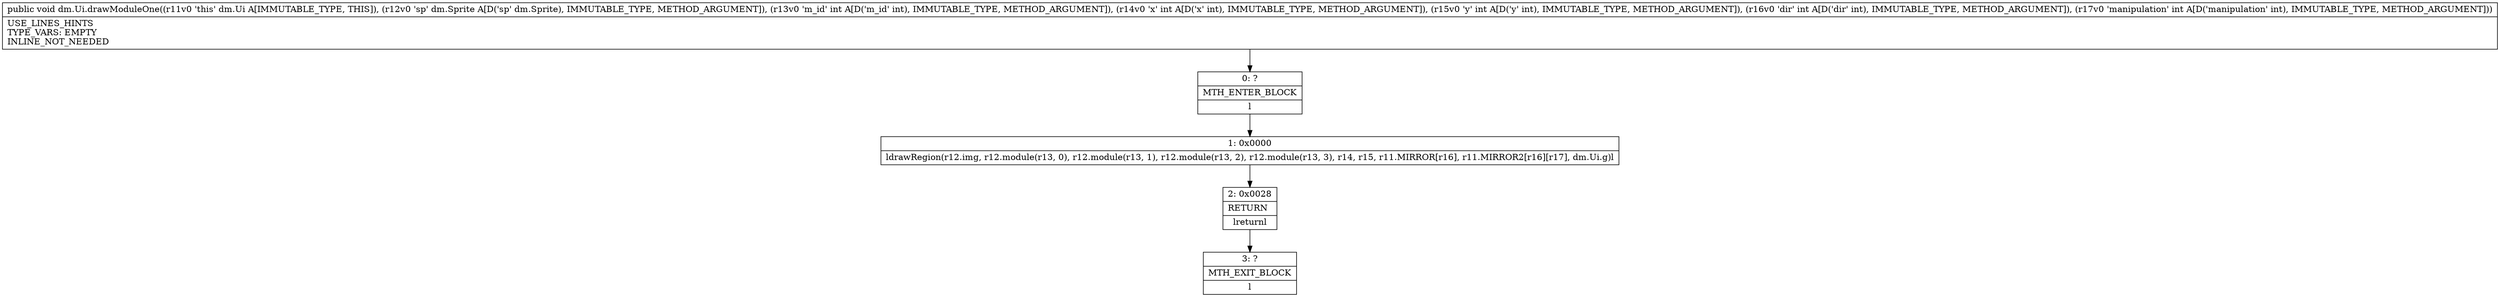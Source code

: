 digraph "CFG fordm.Ui.drawModuleOne(Ldm\/Sprite;IIIII)V" {
Node_0 [shape=record,label="{0\:\ ?|MTH_ENTER_BLOCK\l|l}"];
Node_1 [shape=record,label="{1\:\ 0x0000|ldrawRegion(r12.img, r12.module(r13, 0), r12.module(r13, 1), r12.module(r13, 2), r12.module(r13, 3), r14, r15, r11.MIRROR[r16], r11.MIRROR2[r16][r17], dm.Ui.g)l}"];
Node_2 [shape=record,label="{2\:\ 0x0028|RETURN\l|lreturnl}"];
Node_3 [shape=record,label="{3\:\ ?|MTH_EXIT_BLOCK\l|l}"];
MethodNode[shape=record,label="{public void dm.Ui.drawModuleOne((r11v0 'this' dm.Ui A[IMMUTABLE_TYPE, THIS]), (r12v0 'sp' dm.Sprite A[D('sp' dm.Sprite), IMMUTABLE_TYPE, METHOD_ARGUMENT]), (r13v0 'm_id' int A[D('m_id' int), IMMUTABLE_TYPE, METHOD_ARGUMENT]), (r14v0 'x' int A[D('x' int), IMMUTABLE_TYPE, METHOD_ARGUMENT]), (r15v0 'y' int A[D('y' int), IMMUTABLE_TYPE, METHOD_ARGUMENT]), (r16v0 'dir' int A[D('dir' int), IMMUTABLE_TYPE, METHOD_ARGUMENT]), (r17v0 'manipulation' int A[D('manipulation' int), IMMUTABLE_TYPE, METHOD_ARGUMENT]))  | USE_LINES_HINTS\lTYPE_VARS: EMPTY\lINLINE_NOT_NEEDED\l}"];
MethodNode -> Node_0;
Node_0 -> Node_1;
Node_1 -> Node_2;
Node_2 -> Node_3;
}

